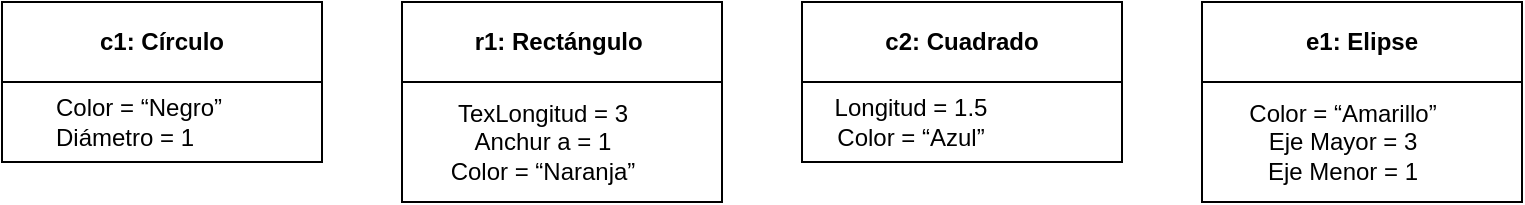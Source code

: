<mxfile>
    <diagram id="5xij1wekO-q9HOLDB2fo" name="Página-1">
        <mxGraphModel dx="315" dy="427" grid="1" gridSize="10" guides="1" tooltips="1" connect="1" arrows="1" fold="1" page="1" pageScale="1" pageWidth="827" pageHeight="1169" math="0" shadow="0">
            <root>
                <mxCell id="0"/>
                <mxCell id="1" parent="0"/>
                <mxCell id="2" value="c1: Círculo" style="swimlane;whiteSpace=wrap;html=1;startSize=40;" vertex="1" parent="1">
                    <mxGeometry x="40" y="80" width="160" height="80" as="geometry"/>
                </mxCell>
                <mxCell id="3" value="Color = “Negro”&lt;br&gt;Diámetro = 1" style="text;html=1;align=left;verticalAlign=middle;resizable=0;points=[];autosize=1;strokeColor=none;fillColor=none;" vertex="1" parent="2">
                    <mxGeometry x="25" y="40" width="110" height="40" as="geometry"/>
                </mxCell>
                <mxCell id="4" value="c2: Cuadrado" style="swimlane;whiteSpace=wrap;html=1;startSize=40;" vertex="1" parent="1">
                    <mxGeometry x="440" y="80" width="160" height="80" as="geometry"/>
                </mxCell>
                <mxCell id="6" value="Longitud = 1.5&lt;br/&gt;Color = “Azul”" style="text;html=1;align=center;verticalAlign=middle;resizable=0;points=[];autosize=1;strokeColor=none;fillColor=none;" vertex="1" parent="4">
                    <mxGeometry x="4" y="40" width="100" height="40" as="geometry"/>
                </mxCell>
                <mxCell id="7" value="e1: Elipse" style="swimlane;whiteSpace=wrap;html=1;startSize=40;" vertex="1" parent="1">
                    <mxGeometry x="640" y="80" width="160" height="100" as="geometry"/>
                </mxCell>
                <mxCell id="12" value="Color = “Amarillo”&lt;br/&gt;Eje Mayor = 3&lt;br/&gt;Eje Menor = 1" style="text;html=1;align=center;verticalAlign=middle;resizable=0;points=[];autosize=1;strokeColor=none;fillColor=none;" vertex="1" parent="7">
                    <mxGeometry x="10" y="40" width="120" height="60" as="geometry"/>
                </mxCell>
                <mxCell id="9" value="r1: Rectángulo&amp;nbsp;" style="swimlane;whiteSpace=wrap;html=1;startSize=40;" vertex="1" parent="1">
                    <mxGeometry x="240" y="80" width="160" height="100" as="geometry"/>
                </mxCell>
                <mxCell id="11" value="TexLongitud = 3&lt;br/&gt;Anchur a = 1&lt;br/&gt;Color = “Naranja”&lt;br/&gt;" style="text;html=1;align=center;verticalAlign=middle;resizable=0;points=[];autosize=1;strokeColor=none;fillColor=none;" vertex="1" parent="9">
                    <mxGeometry x="10" y="40" width="120" height="60" as="geometry"/>
                </mxCell>
            </root>
        </mxGraphModel>
    </diagram>
</mxfile>